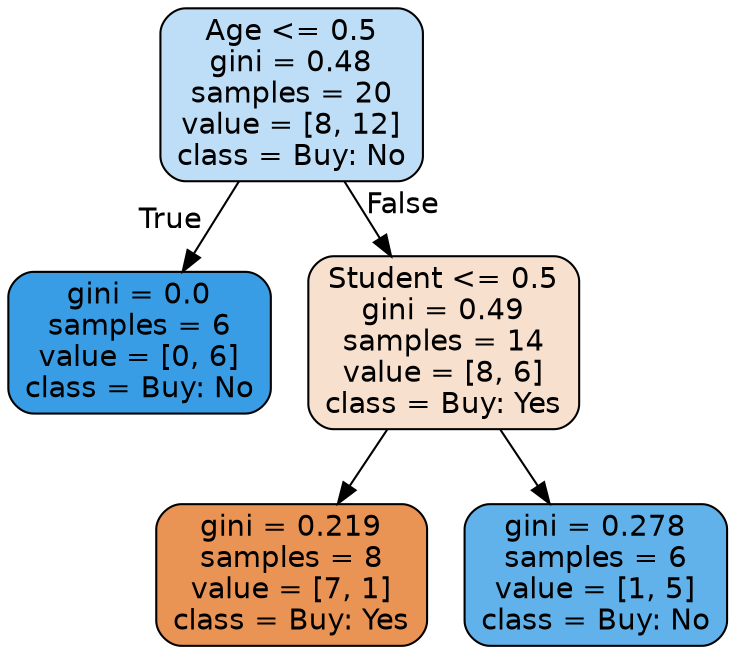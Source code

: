 digraph Tree {
node [shape=box, style="filled, rounded", color="black", fontname=helvetica] ;
edge [fontname=helvetica] ;
0 [label="Age <= 0.5\ngini = 0.48\nsamples = 20\nvalue = [8, 12]\nclass = Buy: No", fillcolor="#bddef6"] ;
1 [label="gini = 0.0\nsamples = 6\nvalue = [0, 6]\nclass = Buy: No", fillcolor="#399de5"] ;
0 -> 1 [labeldistance=2.5, labelangle=45, headlabel="True"] ;
2 [label="Student <= 0.5\ngini = 0.49\nsamples = 14\nvalue = [8, 6]\nclass = Buy: Yes", fillcolor="#f8e0ce"] ;
0 -> 2 [labeldistance=2.5, labelangle=-45, headlabel="False"] ;
3 [label="gini = 0.219\nsamples = 8\nvalue = [7, 1]\nclass = Buy: Yes", fillcolor="#e99355"] ;
2 -> 3 ;
4 [label="gini = 0.278\nsamples = 6\nvalue = [1, 5]\nclass = Buy: No", fillcolor="#61b1ea"] ;
2 -> 4 ;
}